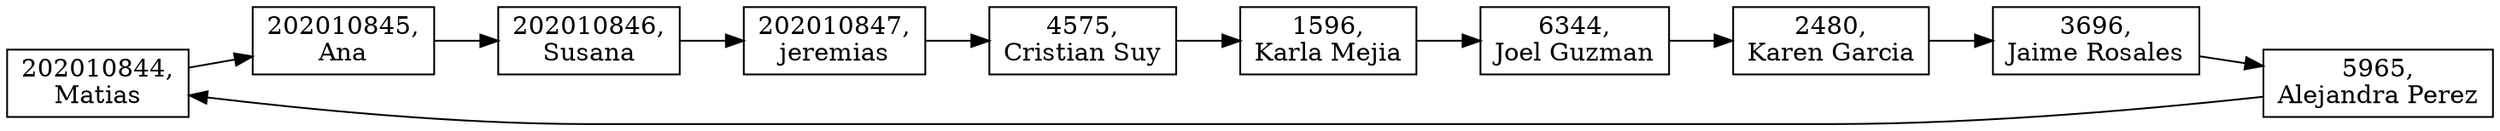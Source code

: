 digraph lista{
rankdir=LR;
node[shape = record];
nodo0[label="202010844,
Matias", shape=box];
nodo1[label="202010845,
Ana", shape=box];
nodo2[label="202010846,
Susana", shape=box];
nodo3[label="202010847,
jeremias", shape=box];
nodo4[label="4575,
Cristian Suy", shape=box];
nodo5[label="1596,
Karla Mejia", shape=box];
nodo6[label="6344,
Joel Guzman", shape=box];
nodo7[label="2480,
Karen Garcia", shape=box];
nodo8[label="3696,
Jaime Rosales", shape=box];
nodo9[label="5965,
Alejandra Perez", shape=box];
nodo0->nodo1;
nodo1->nodo2;
nodo2->nodo3;
nodo3->nodo4;
nodo4->nodo5;
nodo5->nodo6;
nodo6->nodo7;
nodo7->nodo8;
nodo8->nodo9;
nodo9->nodo0;
}
